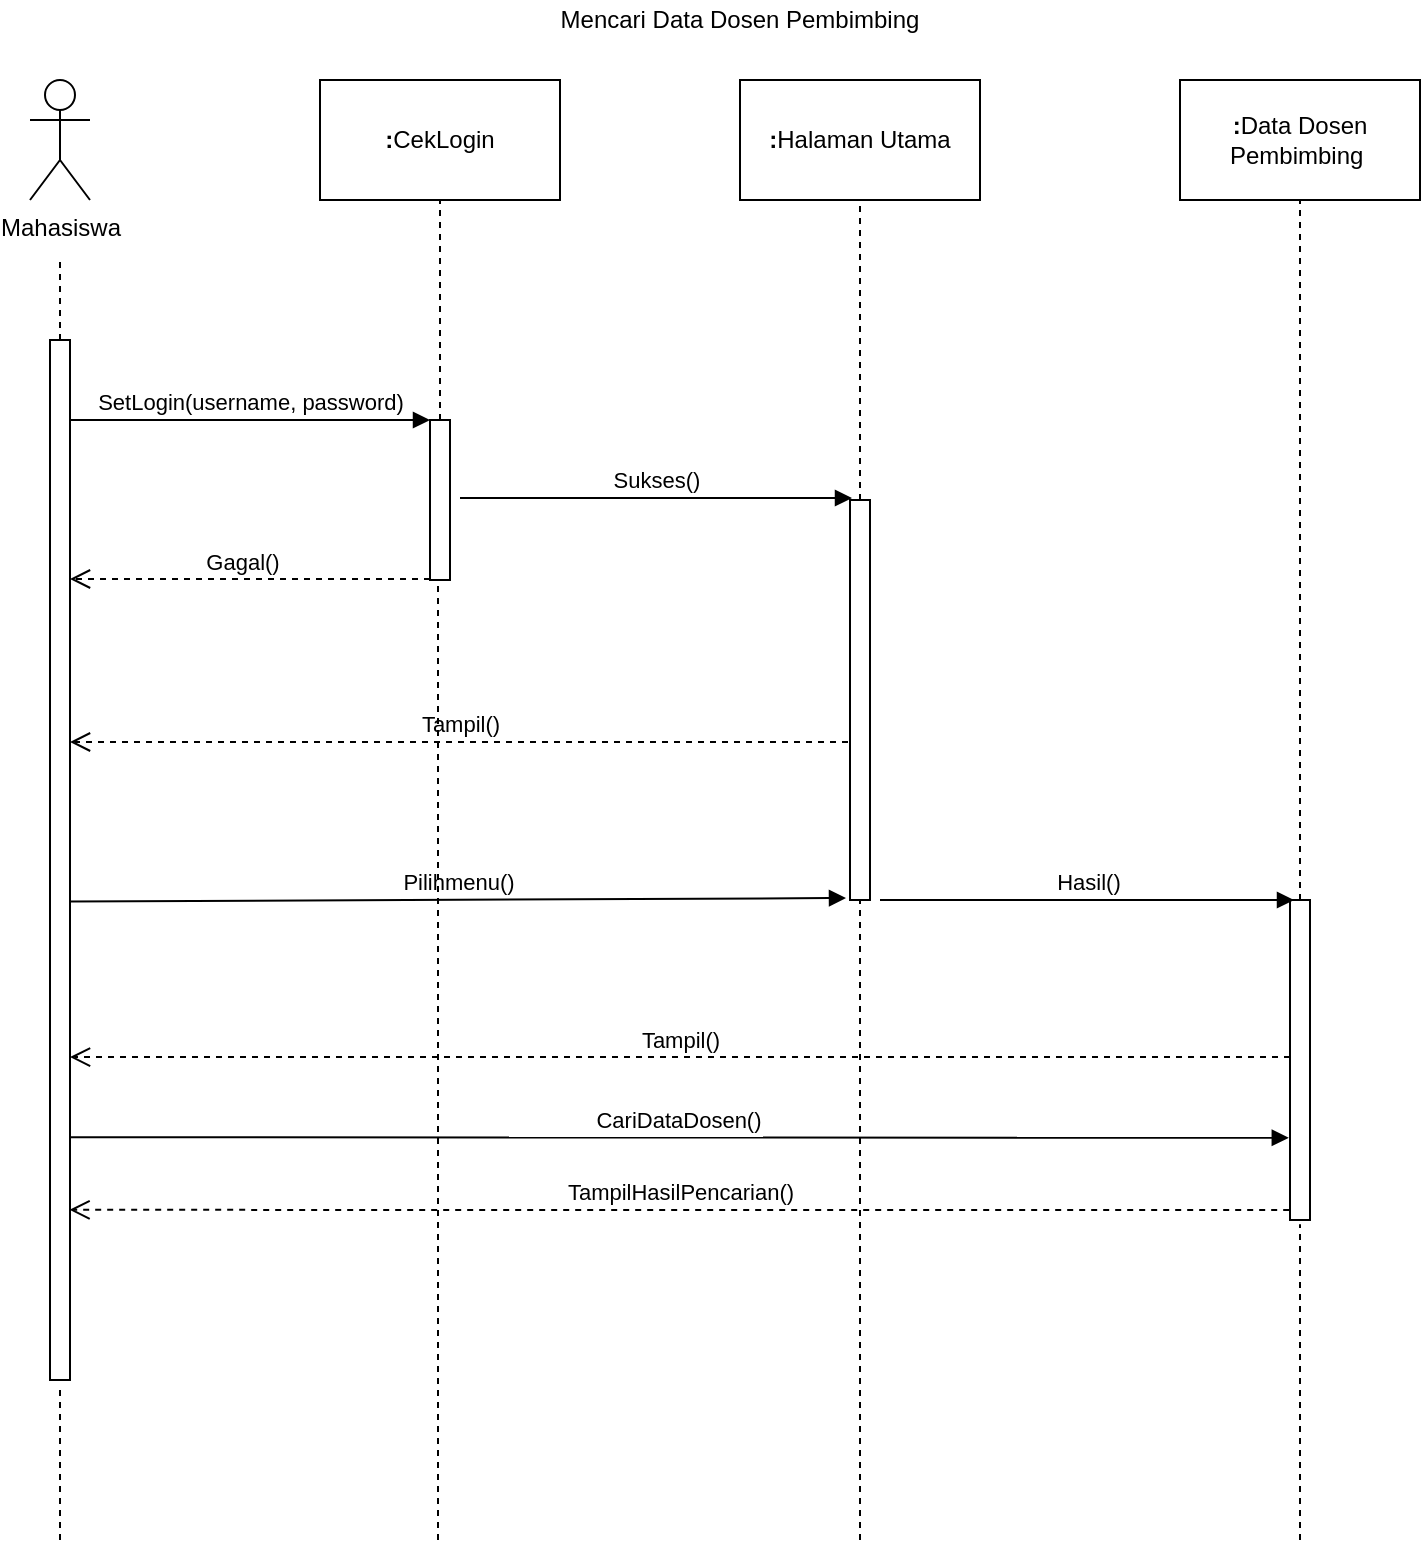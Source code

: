 <mxfile version="12.2.6" type="device" pages="1"><diagram id="aiRjl2s9NJD3Ki3Pvs1K" name="Page-1"><mxGraphModel dx="1173" dy="623" grid="1" gridSize="10" guides="1" tooltips="1" connect="1" arrows="1" fold="1" page="1" pageScale="1" pageWidth="850" pageHeight="1100" math="0" shadow="0"><root><mxCell id="0"/><mxCell id="1" parent="0"/><mxCell id="EBDLhi2jd2ONhYQCHEA2-1" value="" style="endArrow=none;dashed=1;html=1;" parent="1" source="EBDLhi2jd2ONhYQCHEA2-3" edge="1"><mxGeometry width="50" height="50" relative="1" as="geometry"><mxPoint x="80" y="280" as="sourcePoint"/><mxPoint x="80" y="160" as="targetPoint"/></mxGeometry></mxCell><mxCell id="EBDLhi2jd2ONhYQCHEA2-3" value="" style="html=1;points=[];perimeter=orthogonalPerimeter;" parent="1" vertex="1"><mxGeometry x="75" y="200" width="10" height="520" as="geometry"/></mxCell><mxCell id="EBDLhi2jd2ONhYQCHEA2-4" value="Mahasiswa" style="shape=umlActor;verticalLabelPosition=bottom;labelBackgroundColor=#ffffff;verticalAlign=top;html=1;" parent="1" vertex="1"><mxGeometry x="65" y="70" width="30" height="60" as="geometry"/></mxCell><mxCell id="EBDLhi2jd2ONhYQCHEA2-5" value="&lt;b&gt;:&lt;/b&gt;CekLogin" style="rounded=0;whiteSpace=wrap;html=1;" parent="1" vertex="1"><mxGeometry x="210" y="70" width="120" height="60" as="geometry"/></mxCell><mxCell id="EBDLhi2jd2ONhYQCHEA2-6" value="&lt;b&gt;:&lt;/b&gt;Halaman Utama" style="rounded=0;whiteSpace=wrap;html=1;" parent="1" vertex="1"><mxGeometry x="420" y="70" width="120" height="60" as="geometry"/></mxCell><mxCell id="EBDLhi2jd2ONhYQCHEA2-8" value="&lt;b&gt;:&lt;/b&gt;Data Dosen Pembimbing&amp;nbsp;" style="rounded=0;whiteSpace=wrap;html=1;" parent="1" vertex="1"><mxGeometry x="640" y="70" width="120" height="60" as="geometry"/></mxCell><mxCell id="EBDLhi2jd2ONhYQCHEA2-10" value="" style="endArrow=none;dashed=1;html=1;entryX=0.5;entryY=1;entryDx=0;entryDy=0;" parent="1" source="EBDLhi2jd2ONhYQCHEA2-13" target="EBDLhi2jd2ONhYQCHEA2-5" edge="1"><mxGeometry width="50" height="50" relative="1" as="geometry"><mxPoint x="270" y="280" as="sourcePoint"/><mxPoint x="290" y="160" as="targetPoint"/></mxGeometry></mxCell><mxCell id="EBDLhi2jd2ONhYQCHEA2-11" value="" style="endArrow=none;dashed=1;html=1;entryX=0.5;entryY=1;entryDx=0;entryDy=0;" parent="1" source="EBDLhi2jd2ONhYQCHEA2-14" target="EBDLhi2jd2ONhYQCHEA2-6" edge="1"><mxGeometry width="50" height="50" relative="1" as="geometry"><mxPoint x="480" y="320" as="sourcePoint"/><mxPoint x="520" y="160" as="targetPoint"/></mxGeometry></mxCell><mxCell id="EBDLhi2jd2ONhYQCHEA2-12" value="" style="endArrow=none;dashed=1;html=1;entryX=0.5;entryY=1;entryDx=0;entryDy=0;" parent="1" source="EBDLhi2jd2ONhYQCHEA2-15" target="EBDLhi2jd2ONhYQCHEA2-8" edge="1"><mxGeometry width="50" height="50" relative="1" as="geometry"><mxPoint x="700" y="360" as="sourcePoint"/><mxPoint x="720" y="140" as="targetPoint"/></mxGeometry></mxCell><mxCell id="EBDLhi2jd2ONhYQCHEA2-15" value="" style="html=1;points=[];perimeter=orthogonalPerimeter;" parent="1" vertex="1"><mxGeometry x="695" y="480" width="10" height="160" as="geometry"/></mxCell><mxCell id="EBDLhi2jd2ONhYQCHEA2-21" value="Gagal()" style="html=1;verticalAlign=bottom;endArrow=open;dashed=1;endSize=8;" parent="1" target="EBDLhi2jd2ONhYQCHEA2-3" edge="1"><mxGeometry x="0.041" relative="1" as="geometry"><mxPoint x="265" y="319.5" as="sourcePoint"/><mxPoint x="92" y="319.5" as="targetPoint"/><mxPoint as="offset"/></mxGeometry></mxCell><mxCell id="EBDLhi2jd2ONhYQCHEA2-22" value="Tampil()" style="html=1;verticalAlign=bottom;endArrow=open;dashed=1;endSize=8;exitX=-0.1;exitY=0.605;exitDx=0;exitDy=0;exitPerimeter=0;" parent="1" source="EBDLhi2jd2ONhYQCHEA2-14" target="EBDLhi2jd2ONhYQCHEA2-3" edge="1"><mxGeometry relative="1" as="geometry"><mxPoint x="475" y="439.5" as="sourcePoint"/><mxPoint x="395" y="439.5" as="targetPoint"/></mxGeometry></mxCell><mxCell id="EBDLhi2jd2ONhYQCHEA2-23" value="Pilihmenu()" style="html=1;verticalAlign=bottom;endArrow=block;entryX=-0.2;entryY=0.995;entryDx=0;entryDy=0;entryPerimeter=0;exitX=1;exitY=0.54;exitDx=0;exitDy=0;exitPerimeter=0;" parent="1" source="EBDLhi2jd2ONhYQCHEA2-3" target="EBDLhi2jd2ONhYQCHEA2-14" edge="1"><mxGeometry width="80" relative="1" as="geometry"><mxPoint x="90" y="520" as="sourcePoint"/><mxPoint x="170" y="520" as="targetPoint"/></mxGeometry></mxCell><mxCell id="EBDLhi2jd2ONhYQCHEA2-24" value="SetLogin(username, password)" style="html=1;verticalAlign=bottom;endArrow=block;entryX=0;entryY=0;entryDx=0;entryDy=0;entryPerimeter=0;" parent="1" source="EBDLhi2jd2ONhYQCHEA2-3" target="EBDLhi2jd2ONhYQCHEA2-13" edge="1"><mxGeometry width="80" relative="1" as="geometry"><mxPoint x="90" y="280" as="sourcePoint"/><mxPoint x="170" y="280" as="targetPoint"/><Array as="points"/></mxGeometry></mxCell><mxCell id="EBDLhi2jd2ONhYQCHEA2-25" value="Sukses()" style="html=1;verticalAlign=bottom;endArrow=block;entryX=0.1;entryY=-0.005;entryDx=0;entryDy=0;entryPerimeter=0;" parent="1" target="EBDLhi2jd2ONhYQCHEA2-14" edge="1"><mxGeometry width="80" relative="1" as="geometry"><mxPoint x="280" y="279" as="sourcePoint"/><mxPoint x="360" y="320" as="targetPoint"/></mxGeometry></mxCell><mxCell id="EBDLhi2jd2ONhYQCHEA2-13" value="" style="html=1;points=[];perimeter=orthogonalPerimeter;" parent="1" vertex="1"><mxGeometry x="265" y="240" width="10" height="80" as="geometry"/></mxCell><mxCell id="EBDLhi2jd2ONhYQCHEA2-14" value="" style="html=1;points=[];perimeter=orthogonalPerimeter;" parent="1" vertex="1"><mxGeometry x="475" y="280" width="10" height="200" as="geometry"/></mxCell><mxCell id="EBDLhi2jd2ONhYQCHEA2-29" value="Hasil()" style="html=1;verticalAlign=bottom;endArrow=block;entryX=0.2;entryY=0;entryDx=0;entryDy=0;entryPerimeter=0;" parent="1" target="EBDLhi2jd2ONhYQCHEA2-15" edge="1"><mxGeometry width="80" relative="1" as="geometry"><mxPoint x="490" y="480" as="sourcePoint"/><mxPoint x="570" y="480" as="targetPoint"/></mxGeometry></mxCell><mxCell id="EBDLhi2jd2ONhYQCHEA2-30" value="" style="endArrow=none;dashed=1;html=1;" parent="1" edge="1"><mxGeometry width="50" height="50" relative="1" as="geometry"><mxPoint x="269" y="800" as="sourcePoint"/><mxPoint x="269" y="320" as="targetPoint"/></mxGeometry></mxCell><mxCell id="EBDLhi2jd2ONhYQCHEA2-31" value="" style="endArrow=none;dashed=1;html=1;" parent="1" target="EBDLhi2jd2ONhYQCHEA2-14" edge="1"><mxGeometry width="50" height="50" relative="1" as="geometry"><mxPoint x="480" y="800" as="sourcePoint"/><mxPoint x="480" y="484" as="targetPoint"/><Array as="points"><mxPoint x="480" y="640"/></Array></mxGeometry></mxCell><mxCell id="EBDLhi2jd2ONhYQCHEA2-32" value="Tampil()" style="html=1;verticalAlign=bottom;endArrow=open;dashed=1;endSize=8;exitX=0;exitY=0.491;exitDx=0;exitDy=0;exitPerimeter=0;" parent="1" target="EBDLhi2jd2ONhYQCHEA2-3" edge="1" source="EBDLhi2jd2ONhYQCHEA2-15"><mxGeometry relative="1" as="geometry"><mxPoint x="690" y="560" as="sourcePoint"/><mxPoint x="610" y="560" as="targetPoint"/></mxGeometry></mxCell><mxCell id="EBDLhi2jd2ONhYQCHEA2-33" value="CariDataDosen()" style="html=1;verticalAlign=bottom;endArrow=block;entryX=-0.06;entryY=0.743;entryDx=0;entryDy=0;entryPerimeter=0;" parent="1" edge="1" target="EBDLhi2jd2ONhYQCHEA2-15"><mxGeometry width="80" relative="1" as="geometry"><mxPoint x="85" y="598.6" as="sourcePoint"/><mxPoint x="692.24" y="598.6" as="targetPoint"/></mxGeometry></mxCell><mxCell id="EBDLhi2jd2ONhYQCHEA2-35" value="" style="endArrow=none;dashed=1;html=1;entryX=0.5;entryY=1.008;entryDx=0;entryDy=0;entryPerimeter=0;" parent="1" target="EBDLhi2jd2ONhYQCHEA2-3" edge="1"><mxGeometry width="50" height="50" relative="1" as="geometry"><mxPoint x="80" y="800" as="sourcePoint"/><mxPoint x="110" y="730" as="targetPoint"/></mxGeometry></mxCell><mxCell id="EBDLhi2jd2ONhYQCHEA2-36" value="" style="endArrow=none;dashed=1;html=1;entryX=0.5;entryY=1.013;entryDx=0;entryDy=0;entryPerimeter=0;" parent="1" target="EBDLhi2jd2ONhYQCHEA2-15" edge="1"><mxGeometry width="50" height="50" relative="1" as="geometry"><mxPoint x="700" y="800" as="sourcePoint"/><mxPoint x="710" y="750" as="targetPoint"/></mxGeometry></mxCell><mxCell id="y7LB9kT1sHZPDv9eJstE-1" value="Mencari Data Dosen Pembimbing" style="text;html=1;strokeColor=none;fillColor=none;align=center;verticalAlign=middle;whiteSpace=wrap;rounded=0;" parent="1" vertex="1"><mxGeometry x="207" y="30" width="426" height="20" as="geometry"/></mxCell><mxCell id="y7LB9kT1sHZPDv9eJstE-10" value="TampilHasilPencarian()" style="html=1;verticalAlign=bottom;endArrow=open;dashed=1;endSize=8;entryX=0.976;entryY=0.846;entryDx=0;entryDy=0;entryPerimeter=0;exitX=-0.041;exitY=0.969;exitDx=0;exitDy=0;exitPerimeter=0;" parent="1" edge="1" source="EBDLhi2jd2ONhYQCHEA2-15"><mxGeometry relative="1" as="geometry"><mxPoint x="690" y="635" as="sourcePoint"/><mxPoint x="84.76" y="634.92" as="targetPoint"/></mxGeometry></mxCell></root></mxGraphModel></diagram></mxfile>
